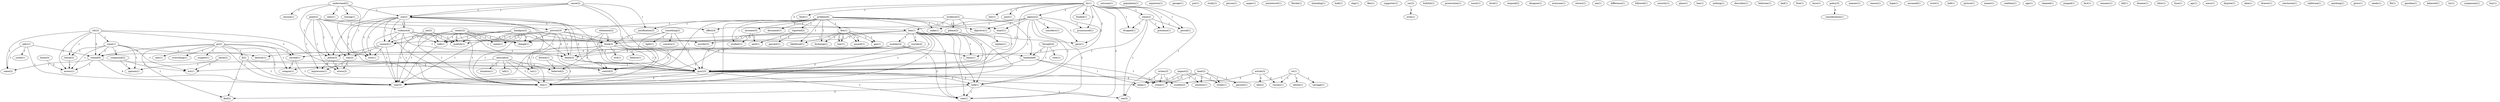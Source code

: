 digraph G {
  home [ label="home(3)" ];
  access [ label="access(1)" ];
  outcome [ label="outcome(1)" ];
  population [ label="population(1)" ];
  fire [ label="fire(1)" ];
  dscharge [ label="dscharge(1)" ];
  likelihood [ label="likelihood(1)" ];
  gas [ label="gas(1)" ];
  assault [ label="assault(1)" ];
  tear [ label="tear(1)" ];
  expulsion [ label="expulsion(1)" ];
  problem [ label="problem(6)" ];
  increase [ label="increase(3)" ];
  student [ label="student(1)" ];
  reported [ label="reported(2)" ];
  fire [ label="fire(1)" ];
  justification [ label="justification(2)" ];
  document [ label="document(1)" ];
  control [ label="control(5)" ];
  enact [ label="enact(1)" ];
  make [ label="make(1)" ];
  gun [ label="gun(23)" ];
  objective [ label="objective(1)" ];
  don [ label="don(1)" ];
  ban [ label="ban(1)" ];
  number [ label="number(4)" ];
  basis [ label="basis(1)" ];
  suicide [ label="suicide(4)" ];
  murder [ label="murder(2)" ];
  name [ label="name(1)" ];
  death [ label="death(3)" ];
  think [ label="think(3)" ];
  change [ label="change(1)" ];
  gave [ label="gave(1)" ];
  look [ label="look(1)" ];
  rate [ label="rate(1)" ];
  garage [ label="garage(1)" ];
  put [ label="put(1)" ];
  carried [ label="carried(1)" ];
  school [ label="school(8)" ];
  weapon [ label="weapon(1)" ];
  year [ label="year(5)" ];
  amd [ label="amd(1)" ];
  study [ label="study(1)" ];
  cause [ label="cause(2)" ];
  use [ label="use(1)" ];
  use [ label="use(2)" ];
  dc [ label="dc(1)" ];
  fault [ label="fault(1)" ];
  law [ label="law(1)" ];
  post [ label="post(1)" ];
  wasn [ label="wasn(2)" ];
  period [ label="period(1)" ];
  funded [ label="funded(1)" ];
  agency [ label="agency(2)" ];
  presence [ label="presence(1)" ];
  dropped [ label="dropped(1)" ];
  ban [ label="ban(1)" ];
  see [ label="see(3)" ];
  pronounced [ label="pronounced(1)" ];
  person [ label="person(1)" ];
  anger [ label="anger(1)" ];
  misinterret [ label="misinterret(1)" ];
  florida [ label="florida(1)" ];
  intending [ label="intending(1)" ];
  hold [ label="hold(1)" ];
  slap [ label="slap(1)" ];
  cphv [ label="cphv(1)" ];
  youth [ label="youth(1)" ];
  came [ label="came(2)" ];
  flee [ label="flee(1)" ];
  cdc [ label="cdc(2)" ];
  come [ label="come(1)" ];
  house [ label="house(2)" ];
  supporter [ label="supporter(1)" ];
  percent [ label="percent(1)" ];
  car [ label="car(2)" ];
  oven [ label="oven(1)" ];
  bullshit [ label="bullshit(1)" ];
  prosecution [ label="prosecution(1)" ];
  article [ label="article(3)" ];
  edu [ label="edu(2)" ];
  vmcms [ label="vmcms(1)" ];
  csuohio [ label="csuohio(2)" ];
  touch [ label="touch(1)" ];
  something [ label="something(2)" ];
  light [ label="light(1)" ];
  concern [ label="concern(1)" ];
  handgun [ label="handgun(2)" ];
  commit [ label="commit(1)" ];
  publish [ label="publish(1)" ];
  talk [ label="talk(1)" ];
  level [ label="level(1)" ];
  respond [ label="respond(2)" ];
  go [ label="go(2)" ];
  suspect [ label="suspect(1)" ];
  saw [ label="saw(1)" ];
  ll [ label="ll(2)" ];
  everything [ label="everything(1)" ];
  find [ label="find(2)" ];
  disagree [ label="disagree(1)" ];
  everyone [ label="everyone(1)" ];
  retract [ label="retract(1)" ];
  ain [ label="ain(1)" ];
  evidence [ label="evidence(2)" ];
  please [ label="please(2)" ];
  prevent [ label="prevent(3)" ];
  buyback [ label="buyback(6)" ];
  effect [ label="effect(4)" ];
  difference [ label="difference(1)" ];
  explain [ label="explain(1)" ];
  heat [ label="heat(2)" ];
  passion [ label="passion(1)" ];
  street [ label="street(1)" ];
  emotion [ label="emotion(1)" ];
  crime [ label="crime(1)" ];
  keep [ label="keep(1)" ];
  point [ label="point(2)" ];
  violence [ label="violence(4)" ];
  way [ label="way(2)" ];
  police [ label="police(3)" ];
  stress [ label="stress(2)" ];
  impression [ label="impression(1)" ];
  followed [ label="followed(1)" ];
  center [ label="center(2)" ];
  severity [ label="severity(1)" ];
  place [ label="place(1)" ];
  re [ label="re(1)" ];
  nation [ label="nation(1)" ];
  carnage [ label="carnage(1)" ];
  box [ label="box(1)" ];
  nothing [ label="nothing(1)" ];
  describes [ label="describes(1)" ];
  statement [ label="statement(2)" ];
  bedroom [ label="bedroom(1)" ];
  turn [ label="turn(1)" ];
  dad [ label="dad(1)" ];
  free [ label="free(1)" ];
  burn [ label="burn(1)" ];
  policy [ label="policy(5)" ];
  consideration [ label="consideration(1)" ];
  manner [ label="manner(1)" ];
  compound [ label="compound(2)" ];
  opinion [ label="opinion(1)" ];
  destroy [ label="destroy(1)" ];
  act [ label="act(1)" ];
  harm [ label="harm(2)" ];
  reason [ label="reason(1)" ];
  impact [ label="impact(2)" ];
  considers [ label="considers(1)" ];
  understand [ label="understand(2)" ];
  ratio [ label="ratio(1)" ];
  buying [ label="buying(1)" ];
  misuse [ label="misuse(1)" ];
  joe [ label="joe(2)" ];
  hope [ label="hope(1)" ];
  assumed [ label="assumed(1)" ];
  wrist [ label="wrist(1)" ];
  evil [ label="evil(1)" ];
  believe [ label="believe(1)" ];
  isn [ label="isn(1)" ];
  believed [ label="believed(2)" ];
  hell [ label="hell(1)" ];
  picture [ label="picture(1)" ];
  thought [ label="thought(4)" ];
  view [ label="view(1)" ];
  meant [ label="meant(1)" ];
  coalition [ label="coalition(1)" ];
  age [ label="age(1)" ];
  claimed [ label="claimed(1)" ];
  jumped [ label="jumped(1)" ];
  messiah [ label="messiah(4)" ];
  situation [ label="situation(1)" ];
  tell [ label="tell(1)" ];
  fact [ label="fact(1)" ];
  remains [ label="remains(1)" ];
  kill [ label="kill(1)" ];
  disease [ label="disease(1)" ];
  blew [ label="blew(1)" ];
  fuse [ label="fuse(1)" ];
  apr [ label="apr(1)" ];
  mess [ label="mess(1)" ];
  dispute [ label="dispute(1)" ];
  idea [ label="idea(1)" ];
  drawer [ label="drawer(1)" ];
  conclusion [ label="conclusion(1)" ];
  california [ label="california(1)" ];
  koresh [ label="koresh(1)" ];
  anything [ label="anything(1)" ];
  gives [ label="gives(1)" ];
  needs [ label="needs(1)" ];
  fbi [ label="fbi(1)" ];
  gasoline [ label="gasoline(1)" ];
  behaved [ label="behaved(1)" ];
  try [ label="try(1)" ];
  writes [ label="writes(3)" ];
  suspension [ label="suspension(1)" ];
  buy [ label="buy(1)" ];
  home -> access [ label="2" ];
  fire -> dscharge [ label="1" ];
  fire -> likelihood [ label="1" ];
  fire -> gas [ label="1" ];
  fire -> assault [ label="1" ];
  fire -> tear [ label="1" ];
  problem -> increase [ label="1" ];
  problem -> student [ label="1" ];
  problem -> reported [ label="1" ];
  problem -> dscharge [ label="1" ];
  problem -> likelihood [ label="1" ];
  problem -> fire [ label="1" ];
  problem -> justification [ label="1" ];
  problem -> document [ label="1" ];
  problem -> control [ label="1" ];
  problem -> enact [ label="1" ];
  problem -> make [ label="1" ];
  problem -> gun [ label="1" ];
  problem -> objective [ label="1" ];
  problem -> don [ label="1" ];
  ban -> number [ label="1" ];
  ban -> basis [ label="1" ];
  ban -> suicide [ label="1" ];
  ban -> murder [ label="1" ];
  ban -> name [ label="1" ];
  ban -> death [ label="1" ];
  ban -> think [ label="1" ];
  ban -> change [ label="1" ];
  ban -> gave [ label="1" ];
  ban -> look [ label="1" ];
  ban -> don [ label="1" ];
  ban -> rate [ label="1" ];
  number -> basis [ label="2" ];
  number -> carried [ label="2" ];
  number -> school [ label="2" ];
  number -> weapon [ label="2" ];
  number -> year [ label="2" ];
  number -> rate [ label="2" ];
  increase -> student [ label="2" ];
  increase -> amd [ label="1" ];
  cause -> justification [ label="1" ];
  cause -> use [ label="1" ];
  cause -> control [ label="1" ];
  cause -> use [ label="1" ];
  cause -> gun [ label="1" ];
  cause -> don [ label="1" ];
  dc -> fault [ label="1" ];
  dc -> law [ label="1" ];
  dc -> basis [ label="2" ];
  dc -> post [ label="1" ];
  dc -> wasn [ label="1" ];
  dc -> period [ label="1" ];
  dc -> funded [ label="2" ];
  dc -> agency [ label="2" ];
  dc -> presence [ label="1" ];
  dc -> dropped [ label="1" ];
  dc -> gave [ label="2" ];
  dc -> ban [ label="2" ];
  dc -> gun [ label="2" ];
  dc -> rate [ label="2" ];
  dc -> see [ label="1" ];
  dc -> pronounced [ label="2" ];
  cphv -> youth [ label="1" ];
  cphv -> school [ label="1" ];
  cphv -> came [ label="1" ];
  cphv -> year [ label="1" ];
  cdc -> carried [ label="1" ];
  cdc -> come [ label="1" ];
  cdc -> house [ label="1" ];
  cdc -> school [ label="2" ];
  cdc -> came [ label="1" ];
  cdc -> gun [ label="1" ];
  cdc -> access [ label="1" ];
  reported -> amd [ label="1" ];
  reported -> percent [ label="1" ];
  car -> oven [ label="1" ];
  article -> edu [ label="2" ];
  article -> vmcms [ label="2" ];
  article -> csuohio [ label="2" ];
  something -> think [ label="1" ];
  something -> control [ label="1" ];
  something -> light [ label="1" ];
  something -> concern [ label="1" ];
  something -> gun [ label="1" ];
  handgun -> murder [ label="1" ];
  handgun -> name [ label="1" ];
  handgun -> death [ label="1" ];
  handgun -> commit [ label="1" ];
  handgun -> publish [ label="1" ];
  handgun -> talk [ label="1" ];
  handgun -> think [ label="1" ];
  handgun -> change [ label="1" ];
  handgun -> year [ label="1" ];
  handgun -> don [ label="1" ];
  go -> carried [ label="1" ];
  go -> suspect [ label="1" ];
  go -> saw [ label="1" ];
  go -> school [ label="1" ];
  go -> weapon [ label="1" ];
  go -> ll [ label="1" ];
  go -> everything [ label="1" ];
  go -> year [ label="1" ];
  go -> look [ label="1" ];
  go -> find [ label="1" ];
  evidence -> please [ label="1" ];
  evidence -> prevent [ label="1" ];
  evidence -> buyback [ label="1" ];
  evidence -> effect [ label="1" ];
  evidence -> gun [ label="1" ];
  please -> think [ label="1" ];
  please -> explain [ label="1" ];
  please -> don [ label="1" ];
  suicide -> death [ label="2" ];
  suicide -> year [ label="2" ];
  heat -> passion [ label="1" ];
  heat -> street [ label="1" ];
  heat -> emotion [ label="1" ];
  heat -> crime [ label="1" ];
  heat -> keep [ label="1" ];
  point -> prevent [ label="1" ];
  point -> violence [ label="1" ];
  point -> way [ label="1" ];
  point -> police [ label="1" ];
  point -> stress [ label="1" ];
  point -> impression [ label="1" ];
  point -> effect [ label="1" ];
  center -> name [ label="1" ];
  center -> death [ label="1" ];
  center -> commit [ label="1" ];
  center -> publish [ label="1" ];
  center -> talk [ label="1" ];
  center -> think [ label="1" ];
  center -> change [ label="1" ];
  center -> year [ label="1" ];
  center -> don [ label="1" ];
  wasn -> period [ label="1" ];
  wasn -> presence [ label="1" ];
  wasn -> dropped [ label="1" ];
  wasn -> look [ label="1" ];
  wasn -> see [ label="1" ];
  fire -> gas [ label="1" ];
  fire -> assault [ label="1" ];
  fire -> tear [ label="1" ];
  re -> nation [ label="1" ];
  re -> carnage [ label="1" ];
  re -> vmcms [ label="1" ];
  re -> csuohio [ label="1" ];
  carried -> weapon [ label="1" ];
  carried -> year [ label="1" ];
  statement -> think [ label="1" ];
  statement -> control [ label="1" ];
  statement -> gun [ label="1" ];
  use -> violence [ label="1" ];
  use -> commit [ label="1" ];
  use -> way [ label="1" ];
  use -> police [ label="1" ];
  use -> control [ label="2" ];
  use -> gun [ label="2" ];
  use -> don [ label="1" ];
  use -> turn [ label="1" ];
  prevent -> death [ label="1" ];
  prevent -> commit [ label="1" ];
  prevent -> publish [ label="1" ];
  prevent -> talk [ label="1" ];
  prevent -> think [ label="1" ];
  prevent -> change [ label="1" ];
  prevent -> year [ label="1" ];
  prevent -> don [ label="1" ];
  policy -> consideration [ label="3" ];
  come -> compound [ label="1" ];
  come -> opinion [ label="1" ];
  come -> destroy [ label="1" ];
  come -> house [ label="1" ];
  come -> school [ label="1" ];
  come -> access [ label="1" ];
  come -> act [ label="1" ];
  harm -> opinion [ label="1" ];
  harm -> act [ label="1" ];
  compound -> opinion [ label="1" ];
  compound -> act [ label="1" ];
  impact -> street [ label="1" ];
  impact -> emotion [ label="1" ];
  impact -> crime [ label="1" ];
  impact -> keep [ label="1" ];
  violence -> death [ label="1" ];
  violence -> commit [ label="1" ];
  violence -> publish [ label="1" ];
  violence -> talk [ label="1" ];
  violence -> think [ label="1" ];
  violence -> change [ label="1" ];
  violence -> year [ label="1" ];
  violence -> don [ label="1" ];
  agency -> enact [ label="1" ];
  agency -> considers [ label="1" ];
  agency -> gave [ label="1" ];
  agency -> ban [ label="1" ];
  agency -> make [ label="1" ];
  agency -> gun [ label="1" ];
  agency -> look [ label="1" ];
  agency -> objective [ label="1" ];
  agency -> rate [ label="1" ];
  agency -> pronounced [ label="1" ];
  death -> control [ label="1" ];
  death -> use [ label="1" ];
  death -> gun [ label="1" ];
  commit -> way [ label="1" ];
  commit -> police [ label="1" ];
  commit -> year [ label="2" ];
  commit -> turn [ label="1" ];
  way -> stress [ label="1" ];
  way -> impression [ label="1" ];
  understand -> police [ label="1" ];
  understand -> use [ label="1" ];
  understand -> ratio [ label="1" ];
  understand -> buying [ label="1" ];
  understand -> misuse [ label="1" ];
  understand -> turn [ label="1" ];
  joe -> publish [ label="1" ];
  joe -> talk [ label="1" ];
  joe -> year [ label="1" ];
  joe -> don [ label="1" ];
  talk -> year [ label="1" ];
  think -> destroy [ label="1" ];
  think -> evil [ label="1" ];
  think -> believe [ label="1" ];
  think -> isn [ label="1" ];
  think -> buyback [ label="1" ];
  think -> believed [ label="1" ];
  think -> gun [ label="1" ];
  police -> stress [ label="2" ];
  police -> impression [ label="2" ];
  thought -> view [ label="1" ];
  thought -> buyback [ label="2" ];
  thought -> gun [ label="1" ];
  house -> access [ label="1" ];
  use -> gun [ label="2" ];
  use -> don [ label="1" ];
  use -> turn [ label="1" ];
  school -> came [ label="1" ];
  school -> gun [ label="2" ];
  school -> access [ label="1" ];
  school -> year [ label="4" ];
  messiah -> situation [ label="1" ];
  messiah -> isn [ label="1" ];
  messiah -> tell [ label="1" ];
  messiah -> believed [ label="1" ];
  messiah -> act [ label="1" ];
  messiah -> don [ label="1" ];
  buyback -> gun [ label="1" ];
  buyback -> crime [ label="1" ];
  buyback -> keep [ label="1" ];
  ll -> gun [ label="1" ];
  ll -> year [ label="1" ];
  ll -> find [ label="1" ];
  koresh -> believed [ label="1" ];
  koresh -> don [ label="1" ];
  ban -> look [ label="1" ];
  ban -> don [ label="1" ];
  ban -> rate [ label="1" ];
  effect -> gun [ label="2" ];
  gun -> year [ label="2" ];
  gun -> look [ label="1" ];
  gun -> csuohio [ label="1" ];
  gun -> crime [ label="2" ];
  gun -> don [ label="2" ];
  gun -> rate [ label="1" ];
  gun -> keep [ label="2" ];
  look -> find [ label="2" ];
  look -> rate [ label="1" ];
  look -> see [ label="1" ];
  writes -> csuohio [ label="1" ];
  writes -> crime [ label="1" ];
  writes -> keep [ label="1" ];
}
